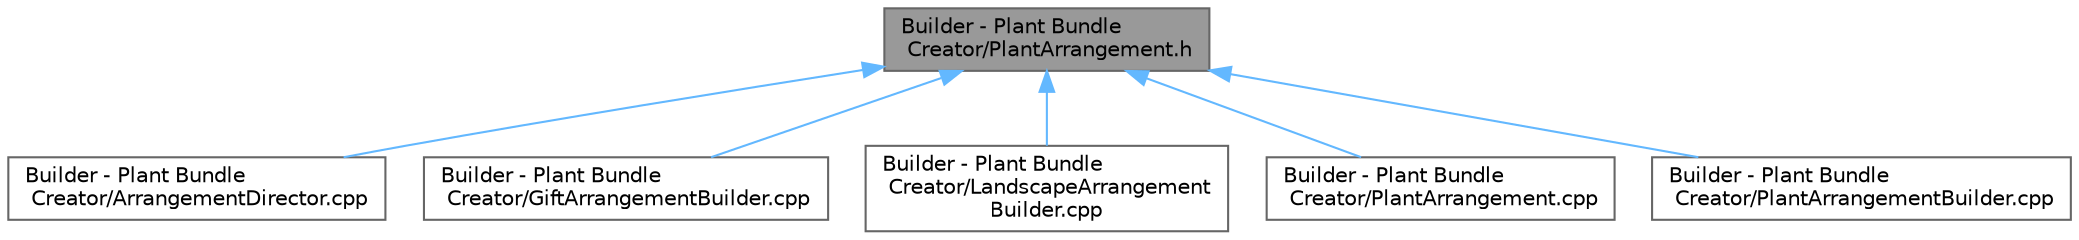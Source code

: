 digraph "Builder - Plant Bundle Creator/PlantArrangement.h"
{
 // INTERACTIVE_SVG=YES
 // LATEX_PDF_SIZE
  bgcolor="transparent";
  edge [fontname=Helvetica,fontsize=10,labelfontname=Helvetica,labelfontsize=10];
  node [fontname=Helvetica,fontsize=10,shape=box,height=0.2,width=0.4];
  Node1 [id="Node000001",label="Builder - Plant Bundle\l Creator/PlantArrangement.h",height=0.2,width=0.4,color="gray40", fillcolor="grey60", style="filled", fontcolor="black",tooltip="Header file for the PlantArrangement product class."];
  Node1 -> Node2 [id="edge1_Node000001_Node000002",dir="back",color="steelblue1",style="solid",tooltip=" "];
  Node2 [id="Node000002",label="Builder - Plant Bundle\l Creator/ArrangementDirector.cpp",height=0.2,width=0.4,color="grey40", fillcolor="white", style="filled",URL="$_arrangement_director_8cpp.html",tooltip=" "];
  Node1 -> Node3 [id="edge2_Node000001_Node000003",dir="back",color="steelblue1",style="solid",tooltip=" "];
  Node3 [id="Node000003",label="Builder - Plant Bundle\l Creator/GiftArrangementBuilder.cpp",height=0.2,width=0.4,color="grey40", fillcolor="white", style="filled",URL="$_gift_arrangement_builder_8cpp.html",tooltip=" "];
  Node1 -> Node4 [id="edge3_Node000001_Node000004",dir="back",color="steelblue1",style="solid",tooltip=" "];
  Node4 [id="Node000004",label="Builder - Plant Bundle\l Creator/LandscapeArrangement\lBuilder.cpp",height=0.2,width=0.4,color="grey40", fillcolor="white", style="filled",URL="$_landscape_arrangement_builder_8cpp.html",tooltip=" "];
  Node1 -> Node5 [id="edge4_Node000001_Node000005",dir="back",color="steelblue1",style="solid",tooltip=" "];
  Node5 [id="Node000005",label="Builder - Plant Bundle\l Creator/PlantArrangement.cpp",height=0.2,width=0.4,color="grey40", fillcolor="white", style="filled",URL="$_plant_arrangement_8cpp.html",tooltip=" "];
  Node1 -> Node6 [id="edge5_Node000001_Node000006",dir="back",color="steelblue1",style="solid",tooltip=" "];
  Node6 [id="Node000006",label="Builder - Plant Bundle\l Creator/PlantArrangementBuilder.cpp",height=0.2,width=0.4,color="grey40", fillcolor="white", style="filled",URL="$_plant_arrangement_builder_8cpp.html",tooltip=" "];
}
